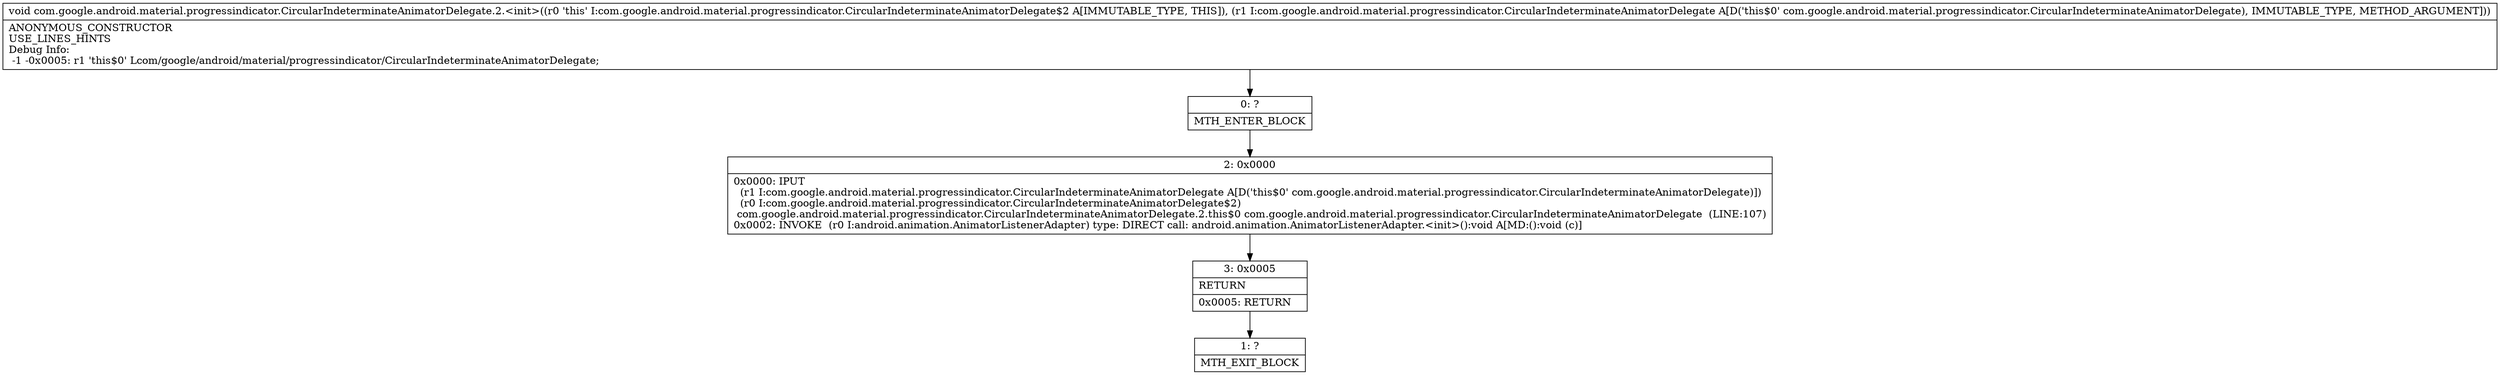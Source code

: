 digraph "CFG forcom.google.android.material.progressindicator.CircularIndeterminateAnimatorDelegate.2.\<init\>(Lcom\/google\/android\/material\/progressindicator\/CircularIndeterminateAnimatorDelegate;)V" {
Node_0 [shape=record,label="{0\:\ ?|MTH_ENTER_BLOCK\l}"];
Node_2 [shape=record,label="{2\:\ 0x0000|0x0000: IPUT  \l  (r1 I:com.google.android.material.progressindicator.CircularIndeterminateAnimatorDelegate A[D('this$0' com.google.android.material.progressindicator.CircularIndeterminateAnimatorDelegate)])\l  (r0 I:com.google.android.material.progressindicator.CircularIndeterminateAnimatorDelegate$2)\l com.google.android.material.progressindicator.CircularIndeterminateAnimatorDelegate.2.this$0 com.google.android.material.progressindicator.CircularIndeterminateAnimatorDelegate  (LINE:107)\l0x0002: INVOKE  (r0 I:android.animation.AnimatorListenerAdapter) type: DIRECT call: android.animation.AnimatorListenerAdapter.\<init\>():void A[MD:():void (c)]\l}"];
Node_3 [shape=record,label="{3\:\ 0x0005|RETURN\l|0x0005: RETURN   \l}"];
Node_1 [shape=record,label="{1\:\ ?|MTH_EXIT_BLOCK\l}"];
MethodNode[shape=record,label="{void com.google.android.material.progressindicator.CircularIndeterminateAnimatorDelegate.2.\<init\>((r0 'this' I:com.google.android.material.progressindicator.CircularIndeterminateAnimatorDelegate$2 A[IMMUTABLE_TYPE, THIS]), (r1 I:com.google.android.material.progressindicator.CircularIndeterminateAnimatorDelegate A[D('this$0' com.google.android.material.progressindicator.CircularIndeterminateAnimatorDelegate), IMMUTABLE_TYPE, METHOD_ARGUMENT]))  | ANONYMOUS_CONSTRUCTOR\lUSE_LINES_HINTS\lDebug Info:\l  \-1 \-0x0005: r1 'this$0' Lcom\/google\/android\/material\/progressindicator\/CircularIndeterminateAnimatorDelegate;\l}"];
MethodNode -> Node_0;Node_0 -> Node_2;
Node_2 -> Node_3;
Node_3 -> Node_1;
}

